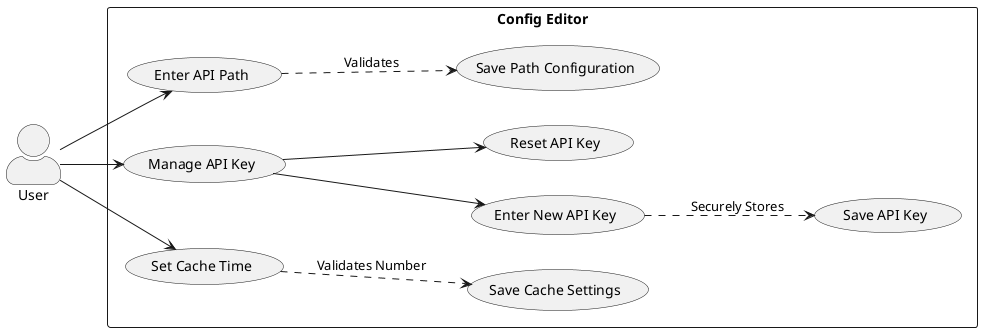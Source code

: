 @startuml Config
left to right direction
skinparam actorStyle awesome

actor User

rectangle "Config Editor" {
    usecase "Enter API Path" as A
    usecase "Manage API Key" as B
    usecase "Set Cache Time" as C
    usecase "Enter New API Key" as B1
    usecase "Reset API Key" as B2
    usecase "Save Path Configuration" as D
    usecase "Save API Key" as E
    usecase "Save Cache Settings" as F
}

User --> A
User --> B
User --> C

B --> B1
B --> B2

A ..> D : Validates
B1 ..> E : Securely Stores
C ..> F : Validates Number

@enduml